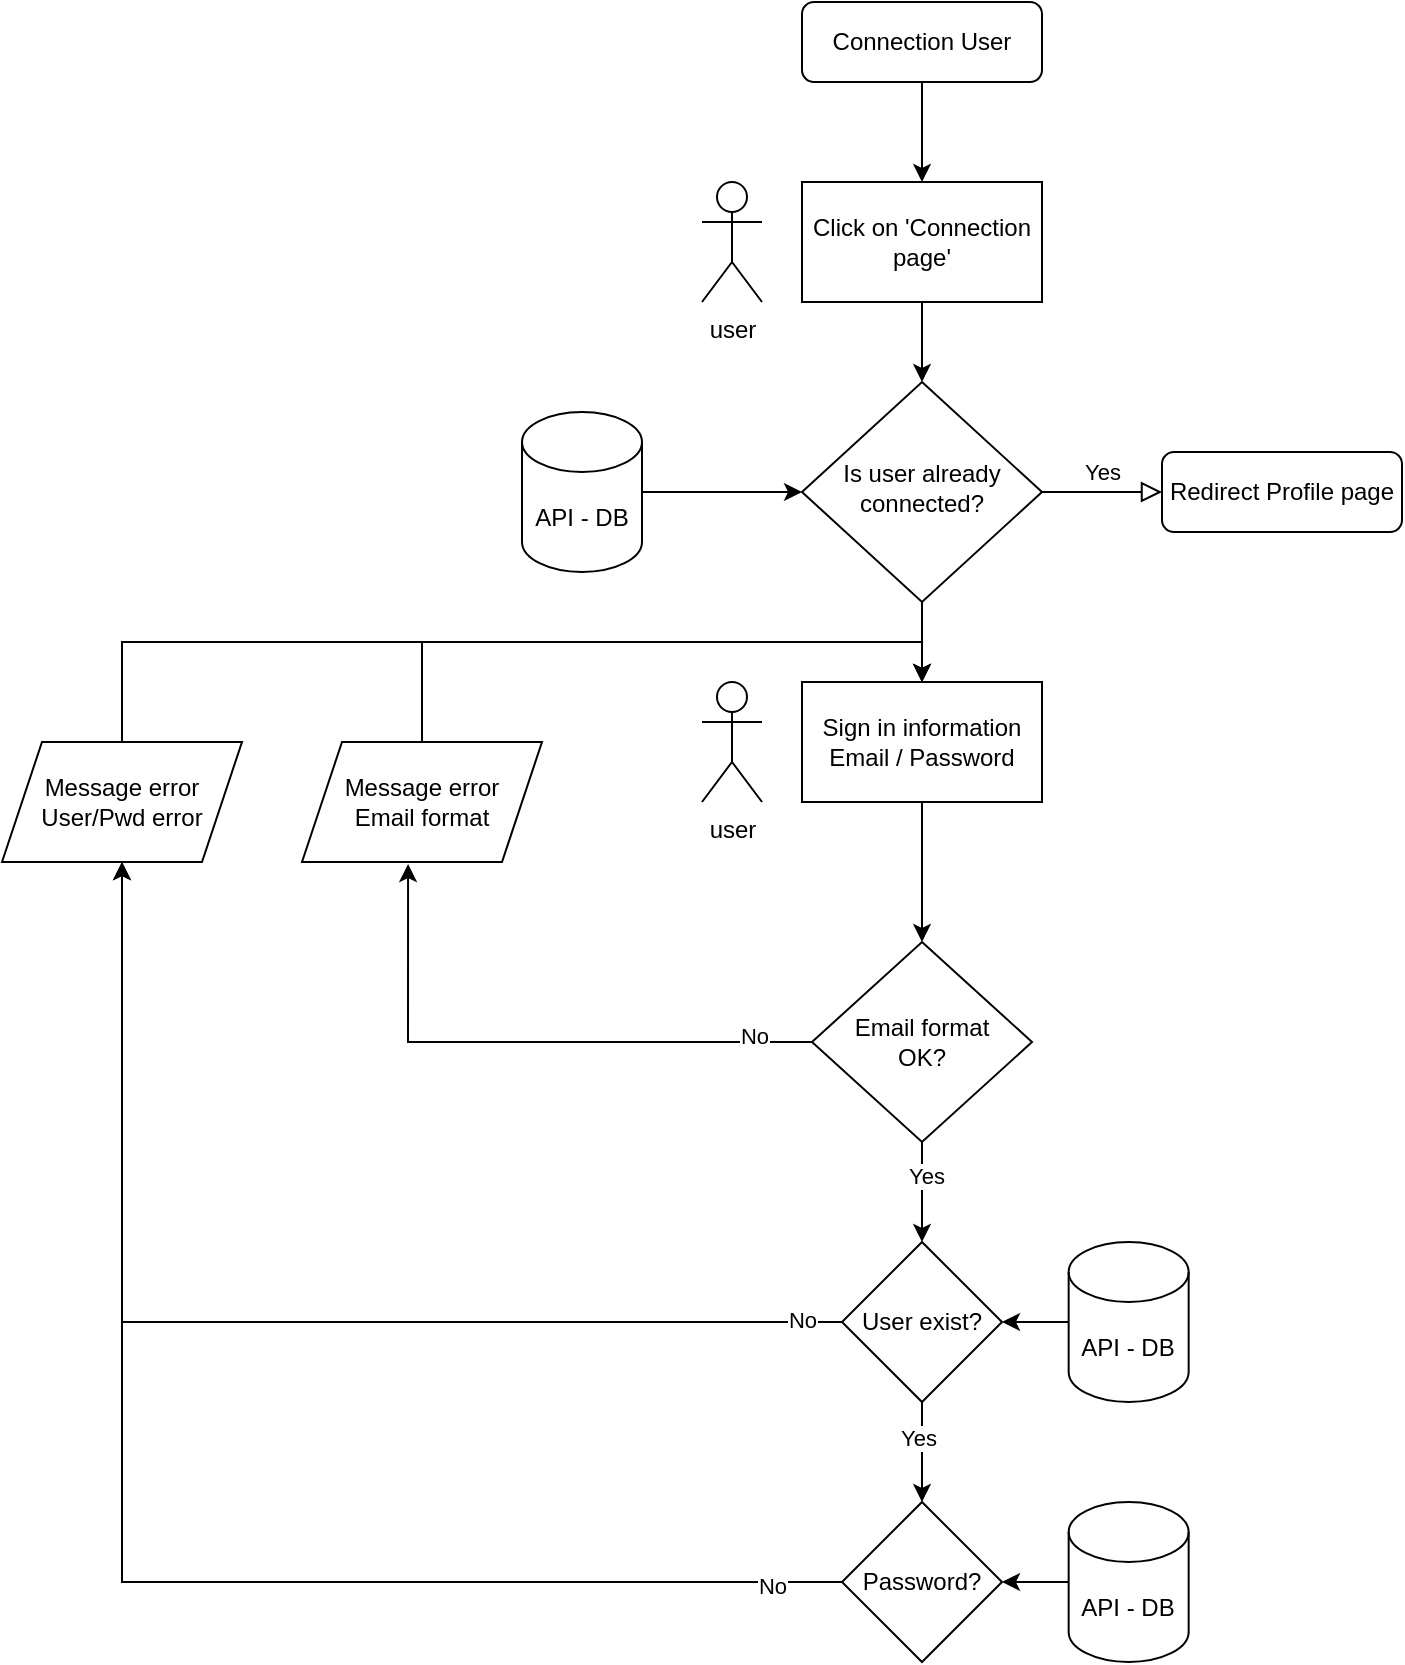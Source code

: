 <mxfile version="24.2.2" type="github">
  <diagram id="C5RBs43oDa-KdzZeNtuy" name="Page-1">
    <mxGraphModel dx="1635" dy="1598" grid="1" gridSize="10" guides="1" tooltips="1" connect="1" arrows="1" fold="1" page="1" pageScale="1" pageWidth="827" pageHeight="1169" math="0" shadow="0">
      <root>
        <mxCell id="WIyWlLk6GJQsqaUBKTNV-0" />
        <mxCell id="WIyWlLk6GJQsqaUBKTNV-1" parent="WIyWlLk6GJQsqaUBKTNV-0" />
        <mxCell id="8sVpjcaYqbPlNl3g98iL-6" style="edgeStyle=orthogonalEdgeStyle;rounded=0;orthogonalLoop=1;jettySize=auto;html=1;exitX=0.5;exitY=1;exitDx=0;exitDy=0;entryX=0.5;entryY=0;entryDx=0;entryDy=0;" edge="1" parent="WIyWlLk6GJQsqaUBKTNV-1" source="WIyWlLk6GJQsqaUBKTNV-3" target="8sVpjcaYqbPlNl3g98iL-5">
          <mxGeometry relative="1" as="geometry" />
        </mxCell>
        <mxCell id="WIyWlLk6GJQsqaUBKTNV-3" value="Connection User" style="rounded=1;whiteSpace=wrap;html=1;fontSize=12;glass=0;strokeWidth=1;shadow=0;" parent="WIyWlLk6GJQsqaUBKTNV-1" vertex="1">
          <mxGeometry x="150" y="-20" width="120" height="40" as="geometry" />
        </mxCell>
        <mxCell id="WIyWlLk6GJQsqaUBKTNV-5" value="Yes" style="edgeStyle=orthogonalEdgeStyle;rounded=0;html=1;jettySize=auto;orthogonalLoop=1;fontSize=11;endArrow=block;endFill=0;endSize=8;strokeWidth=1;shadow=0;labelBackgroundColor=none;" parent="WIyWlLk6GJQsqaUBKTNV-1" source="WIyWlLk6GJQsqaUBKTNV-6" target="WIyWlLk6GJQsqaUBKTNV-7" edge="1">
          <mxGeometry y="10" relative="1" as="geometry">
            <mxPoint as="offset" />
          </mxGeometry>
        </mxCell>
        <mxCell id="8sVpjcaYqbPlNl3g98iL-19" style="edgeStyle=orthogonalEdgeStyle;rounded=0;orthogonalLoop=1;jettySize=auto;html=1;exitX=0.5;exitY=1;exitDx=0;exitDy=0;entryX=0.5;entryY=0;entryDx=0;entryDy=0;" edge="1" parent="WIyWlLk6GJQsqaUBKTNV-1" source="WIyWlLk6GJQsqaUBKTNV-6">
          <mxGeometry relative="1" as="geometry">
            <mxPoint x="210" y="320.0" as="targetPoint" />
          </mxGeometry>
        </mxCell>
        <mxCell id="WIyWlLk6GJQsqaUBKTNV-6" value="Is user already connected?" style="rhombus;whiteSpace=wrap;html=1;shadow=0;fontFamily=Helvetica;fontSize=12;align=center;strokeWidth=1;spacing=6;spacingTop=-4;" parent="WIyWlLk6GJQsqaUBKTNV-1" vertex="1">
          <mxGeometry x="150" y="170" width="120" height="110" as="geometry" />
        </mxCell>
        <mxCell id="WIyWlLk6GJQsqaUBKTNV-7" value="Redirect Profile page" style="rounded=1;whiteSpace=wrap;html=1;fontSize=12;glass=0;strokeWidth=1;shadow=0;" parent="WIyWlLk6GJQsqaUBKTNV-1" vertex="1">
          <mxGeometry x="330" y="205" width="120" height="40" as="geometry" />
        </mxCell>
        <mxCell id="8sVpjcaYqbPlNl3g98iL-7" style="edgeStyle=orthogonalEdgeStyle;rounded=0;orthogonalLoop=1;jettySize=auto;html=1;exitX=0.5;exitY=1;exitDx=0;exitDy=0;entryX=0.5;entryY=0;entryDx=0;entryDy=0;" edge="1" parent="WIyWlLk6GJQsqaUBKTNV-1" source="8sVpjcaYqbPlNl3g98iL-5" target="WIyWlLk6GJQsqaUBKTNV-6">
          <mxGeometry relative="1" as="geometry" />
        </mxCell>
        <mxCell id="8sVpjcaYqbPlNl3g98iL-5" value="Click on &#39;Connection page&#39;" style="rounded=0;whiteSpace=wrap;html=1;" vertex="1" parent="WIyWlLk6GJQsqaUBKTNV-1">
          <mxGeometry x="150" y="70" width="120" height="60" as="geometry" />
        </mxCell>
        <mxCell id="8sVpjcaYqbPlNl3g98iL-10" style="edgeStyle=orthogonalEdgeStyle;rounded=0;orthogonalLoop=1;jettySize=auto;html=1;exitX=1;exitY=0.5;exitDx=0;exitDy=0;exitPerimeter=0;entryX=0;entryY=0.5;entryDx=0;entryDy=0;" edge="1" parent="WIyWlLk6GJQsqaUBKTNV-1" source="8sVpjcaYqbPlNl3g98iL-9" target="WIyWlLk6GJQsqaUBKTNV-6">
          <mxGeometry relative="1" as="geometry" />
        </mxCell>
        <mxCell id="8sVpjcaYqbPlNl3g98iL-9" value="API - DB" style="shape=cylinder3;whiteSpace=wrap;html=1;boundedLbl=1;backgroundOutline=1;size=15;" vertex="1" parent="WIyWlLk6GJQsqaUBKTNV-1">
          <mxGeometry x="10" y="185" width="60" height="80" as="geometry" />
        </mxCell>
        <mxCell id="8sVpjcaYqbPlNl3g98iL-11" value="user" style="shape=umlActor;verticalLabelPosition=bottom;verticalAlign=top;html=1;outlineConnect=0;" vertex="1" parent="WIyWlLk6GJQsqaUBKTNV-1">
          <mxGeometry x="100" y="70" width="30" height="60" as="geometry" />
        </mxCell>
        <mxCell id="8sVpjcaYqbPlNl3g98iL-22" value="user" style="shape=umlActor;verticalLabelPosition=bottom;verticalAlign=top;html=1;outlineConnect=0;" vertex="1" parent="WIyWlLk6GJQsqaUBKTNV-1">
          <mxGeometry x="100" y="320" width="30" height="60" as="geometry" />
        </mxCell>
        <mxCell id="8sVpjcaYqbPlNl3g98iL-41" style="edgeStyle=orthogonalEdgeStyle;rounded=0;orthogonalLoop=1;jettySize=auto;html=1;exitX=0.5;exitY=1;exitDx=0;exitDy=0;entryX=0.5;entryY=0;entryDx=0;entryDy=0;" edge="1" parent="WIyWlLk6GJQsqaUBKTNV-1" source="8sVpjcaYqbPlNl3g98iL-23" target="8sVpjcaYqbPlNl3g98iL-37">
          <mxGeometry relative="1" as="geometry" />
        </mxCell>
        <mxCell id="8sVpjcaYqbPlNl3g98iL-42" value="Yes" style="edgeLabel;html=1;align=center;verticalAlign=middle;resizable=0;points=[];" vertex="1" connectable="0" parent="8sVpjcaYqbPlNl3g98iL-41">
          <mxGeometry x="-0.327" y="2" relative="1" as="geometry">
            <mxPoint as="offset" />
          </mxGeometry>
        </mxCell>
        <mxCell id="8sVpjcaYqbPlNl3g98iL-23" value="Email format&lt;br&gt;OK?" style="rhombus;whiteSpace=wrap;html=1;" vertex="1" parent="WIyWlLk6GJQsqaUBKTNV-1">
          <mxGeometry x="155.0" y="450" width="110" height="100" as="geometry" />
        </mxCell>
        <mxCell id="8sVpjcaYqbPlNl3g98iL-31" style="edgeStyle=orthogonalEdgeStyle;rounded=0;orthogonalLoop=1;jettySize=auto;html=1;exitX=0.5;exitY=1;exitDx=0;exitDy=0;entryX=0.5;entryY=0;entryDx=0;entryDy=0;" edge="1" parent="WIyWlLk6GJQsqaUBKTNV-1" source="8sVpjcaYqbPlNl3g98iL-30" target="8sVpjcaYqbPlNl3g98iL-23">
          <mxGeometry relative="1" as="geometry" />
        </mxCell>
        <mxCell id="8sVpjcaYqbPlNl3g98iL-30" value="Sign in information&lt;br&gt;Email / Password" style="rounded=0;whiteSpace=wrap;html=1;" vertex="1" parent="WIyWlLk6GJQsqaUBKTNV-1">
          <mxGeometry x="150" y="320" width="120" height="60" as="geometry" />
        </mxCell>
        <mxCell id="8sVpjcaYqbPlNl3g98iL-35" style="edgeStyle=orthogonalEdgeStyle;rounded=0;orthogonalLoop=1;jettySize=auto;html=1;exitX=0.5;exitY=0;exitDx=0;exitDy=0;entryX=0.5;entryY=0;entryDx=0;entryDy=0;" edge="1" parent="WIyWlLk6GJQsqaUBKTNV-1" source="8sVpjcaYqbPlNl3g98iL-33" target="8sVpjcaYqbPlNl3g98iL-30">
          <mxGeometry relative="1" as="geometry" />
        </mxCell>
        <mxCell id="8sVpjcaYqbPlNl3g98iL-33" value="Message error&lt;br&gt;Email format" style="shape=parallelogram;perimeter=parallelogramPerimeter;whiteSpace=wrap;html=1;fixedSize=1;" vertex="1" parent="WIyWlLk6GJQsqaUBKTNV-1">
          <mxGeometry x="-100" y="350" width="120" height="60" as="geometry" />
        </mxCell>
        <mxCell id="8sVpjcaYqbPlNl3g98iL-34" style="edgeStyle=orthogonalEdgeStyle;rounded=0;orthogonalLoop=1;jettySize=auto;html=1;exitX=0;exitY=0.5;exitDx=0;exitDy=0;entryX=0.442;entryY=1.017;entryDx=0;entryDy=0;entryPerimeter=0;" edge="1" parent="WIyWlLk6GJQsqaUBKTNV-1" source="8sVpjcaYqbPlNl3g98iL-23" target="8sVpjcaYqbPlNl3g98iL-33">
          <mxGeometry relative="1" as="geometry" />
        </mxCell>
        <mxCell id="8sVpjcaYqbPlNl3g98iL-36" value="No" style="edgeLabel;html=1;align=center;verticalAlign=middle;resizable=0;points=[];" vertex="1" connectable="0" parent="8sVpjcaYqbPlNl3g98iL-34">
          <mxGeometry x="-0.799" y="-3" relative="1" as="geometry">
            <mxPoint as="offset" />
          </mxGeometry>
        </mxCell>
        <mxCell id="8sVpjcaYqbPlNl3g98iL-44" style="edgeStyle=orthogonalEdgeStyle;rounded=0;orthogonalLoop=1;jettySize=auto;html=1;exitX=0;exitY=0.5;exitDx=0;exitDy=0;entryX=0.5;entryY=1;entryDx=0;entryDy=0;" edge="1" parent="WIyWlLk6GJQsqaUBKTNV-1" source="8sVpjcaYqbPlNl3g98iL-37" target="8sVpjcaYqbPlNl3g98iL-45">
          <mxGeometry relative="1" as="geometry">
            <mxPoint x="-150" y="480" as="targetPoint" />
          </mxGeometry>
        </mxCell>
        <mxCell id="8sVpjcaYqbPlNl3g98iL-47" value="No" style="edgeLabel;html=1;align=center;verticalAlign=middle;resizable=0;points=[];" vertex="1" connectable="0" parent="8sVpjcaYqbPlNl3g98iL-44">
          <mxGeometry x="-0.931" y="-2" relative="1" as="geometry">
            <mxPoint y="1" as="offset" />
          </mxGeometry>
        </mxCell>
        <mxCell id="8sVpjcaYqbPlNl3g98iL-51" style="edgeStyle=orthogonalEdgeStyle;rounded=0;orthogonalLoop=1;jettySize=auto;html=1;exitX=0.5;exitY=1;exitDx=0;exitDy=0;entryX=0.5;entryY=0;entryDx=0;entryDy=0;" edge="1" parent="WIyWlLk6GJQsqaUBKTNV-1" source="8sVpjcaYqbPlNl3g98iL-37" target="8sVpjcaYqbPlNl3g98iL-48">
          <mxGeometry relative="1" as="geometry" />
        </mxCell>
        <mxCell id="8sVpjcaYqbPlNl3g98iL-52" value="Yes" style="edgeLabel;html=1;align=center;verticalAlign=middle;resizable=0;points=[];" vertex="1" connectable="0" parent="8sVpjcaYqbPlNl3g98iL-51">
          <mxGeometry x="-0.293" y="-2" relative="1" as="geometry">
            <mxPoint as="offset" />
          </mxGeometry>
        </mxCell>
        <mxCell id="8sVpjcaYqbPlNl3g98iL-37" value="User exist?" style="rhombus;whiteSpace=wrap;html=1;" vertex="1" parent="WIyWlLk6GJQsqaUBKTNV-1">
          <mxGeometry x="170.0" y="600" width="80" height="80" as="geometry" />
        </mxCell>
        <mxCell id="8sVpjcaYqbPlNl3g98iL-43" style="edgeStyle=orthogonalEdgeStyle;rounded=0;orthogonalLoop=1;jettySize=auto;html=1;exitX=0;exitY=0.5;exitDx=0;exitDy=0;exitPerimeter=0;entryX=1;entryY=0.5;entryDx=0;entryDy=0;" edge="1" parent="WIyWlLk6GJQsqaUBKTNV-1" source="8sVpjcaYqbPlNl3g98iL-38" target="8sVpjcaYqbPlNl3g98iL-37">
          <mxGeometry relative="1" as="geometry" />
        </mxCell>
        <mxCell id="8sVpjcaYqbPlNl3g98iL-38" value="API - DB" style="shape=cylinder3;whiteSpace=wrap;html=1;boundedLbl=1;backgroundOutline=1;size=15;" vertex="1" parent="WIyWlLk6GJQsqaUBKTNV-1">
          <mxGeometry x="283.33" y="600" width="60" height="80" as="geometry" />
        </mxCell>
        <mxCell id="8sVpjcaYqbPlNl3g98iL-46" style="edgeStyle=orthogonalEdgeStyle;rounded=0;orthogonalLoop=1;jettySize=auto;html=1;exitX=0.5;exitY=0;exitDx=0;exitDy=0;entryX=0.5;entryY=0;entryDx=0;entryDy=0;" edge="1" parent="WIyWlLk6GJQsqaUBKTNV-1" source="8sVpjcaYqbPlNl3g98iL-45" target="8sVpjcaYqbPlNl3g98iL-30">
          <mxGeometry relative="1" as="geometry" />
        </mxCell>
        <mxCell id="8sVpjcaYqbPlNl3g98iL-45" value="Message error&lt;br&gt;&lt;div&gt;User/Pwd error&lt;br&gt;&lt;/div&gt;" style="shape=parallelogram;perimeter=parallelogramPerimeter;whiteSpace=wrap;html=1;fixedSize=1;" vertex="1" parent="WIyWlLk6GJQsqaUBKTNV-1">
          <mxGeometry x="-250" y="350" width="120" height="60" as="geometry" />
        </mxCell>
        <mxCell id="8sVpjcaYqbPlNl3g98iL-53" style="edgeStyle=orthogonalEdgeStyle;rounded=0;orthogonalLoop=1;jettySize=auto;html=1;exitX=0;exitY=0.5;exitDx=0;exitDy=0;entryX=0.5;entryY=1;entryDx=0;entryDy=0;" edge="1" parent="WIyWlLk6GJQsqaUBKTNV-1" source="8sVpjcaYqbPlNl3g98iL-48" target="8sVpjcaYqbPlNl3g98iL-45">
          <mxGeometry relative="1" as="geometry" />
        </mxCell>
        <mxCell id="8sVpjcaYqbPlNl3g98iL-54" value="No" style="edgeLabel;html=1;align=center;verticalAlign=middle;resizable=0;points=[];" vertex="1" connectable="0" parent="8sVpjcaYqbPlNl3g98iL-53">
          <mxGeometry x="-0.903" y="2" relative="1" as="geometry">
            <mxPoint as="offset" />
          </mxGeometry>
        </mxCell>
        <mxCell id="8sVpjcaYqbPlNl3g98iL-48" value="Password?" style="rhombus;whiteSpace=wrap;html=1;" vertex="1" parent="WIyWlLk6GJQsqaUBKTNV-1">
          <mxGeometry x="170" y="730" width="80" height="80" as="geometry" />
        </mxCell>
        <mxCell id="8sVpjcaYqbPlNl3g98iL-50" style="edgeStyle=orthogonalEdgeStyle;rounded=0;orthogonalLoop=1;jettySize=auto;html=1;exitX=0;exitY=0.5;exitDx=0;exitDy=0;exitPerimeter=0;entryX=1;entryY=0.5;entryDx=0;entryDy=0;" edge="1" parent="WIyWlLk6GJQsqaUBKTNV-1" source="8sVpjcaYqbPlNl3g98iL-49" target="8sVpjcaYqbPlNl3g98iL-48">
          <mxGeometry relative="1" as="geometry" />
        </mxCell>
        <mxCell id="8sVpjcaYqbPlNl3g98iL-49" value="API - DB" style="shape=cylinder3;whiteSpace=wrap;html=1;boundedLbl=1;backgroundOutline=1;size=15;" vertex="1" parent="WIyWlLk6GJQsqaUBKTNV-1">
          <mxGeometry x="283.33" y="730" width="60" height="80" as="geometry" />
        </mxCell>
      </root>
    </mxGraphModel>
  </diagram>
</mxfile>

